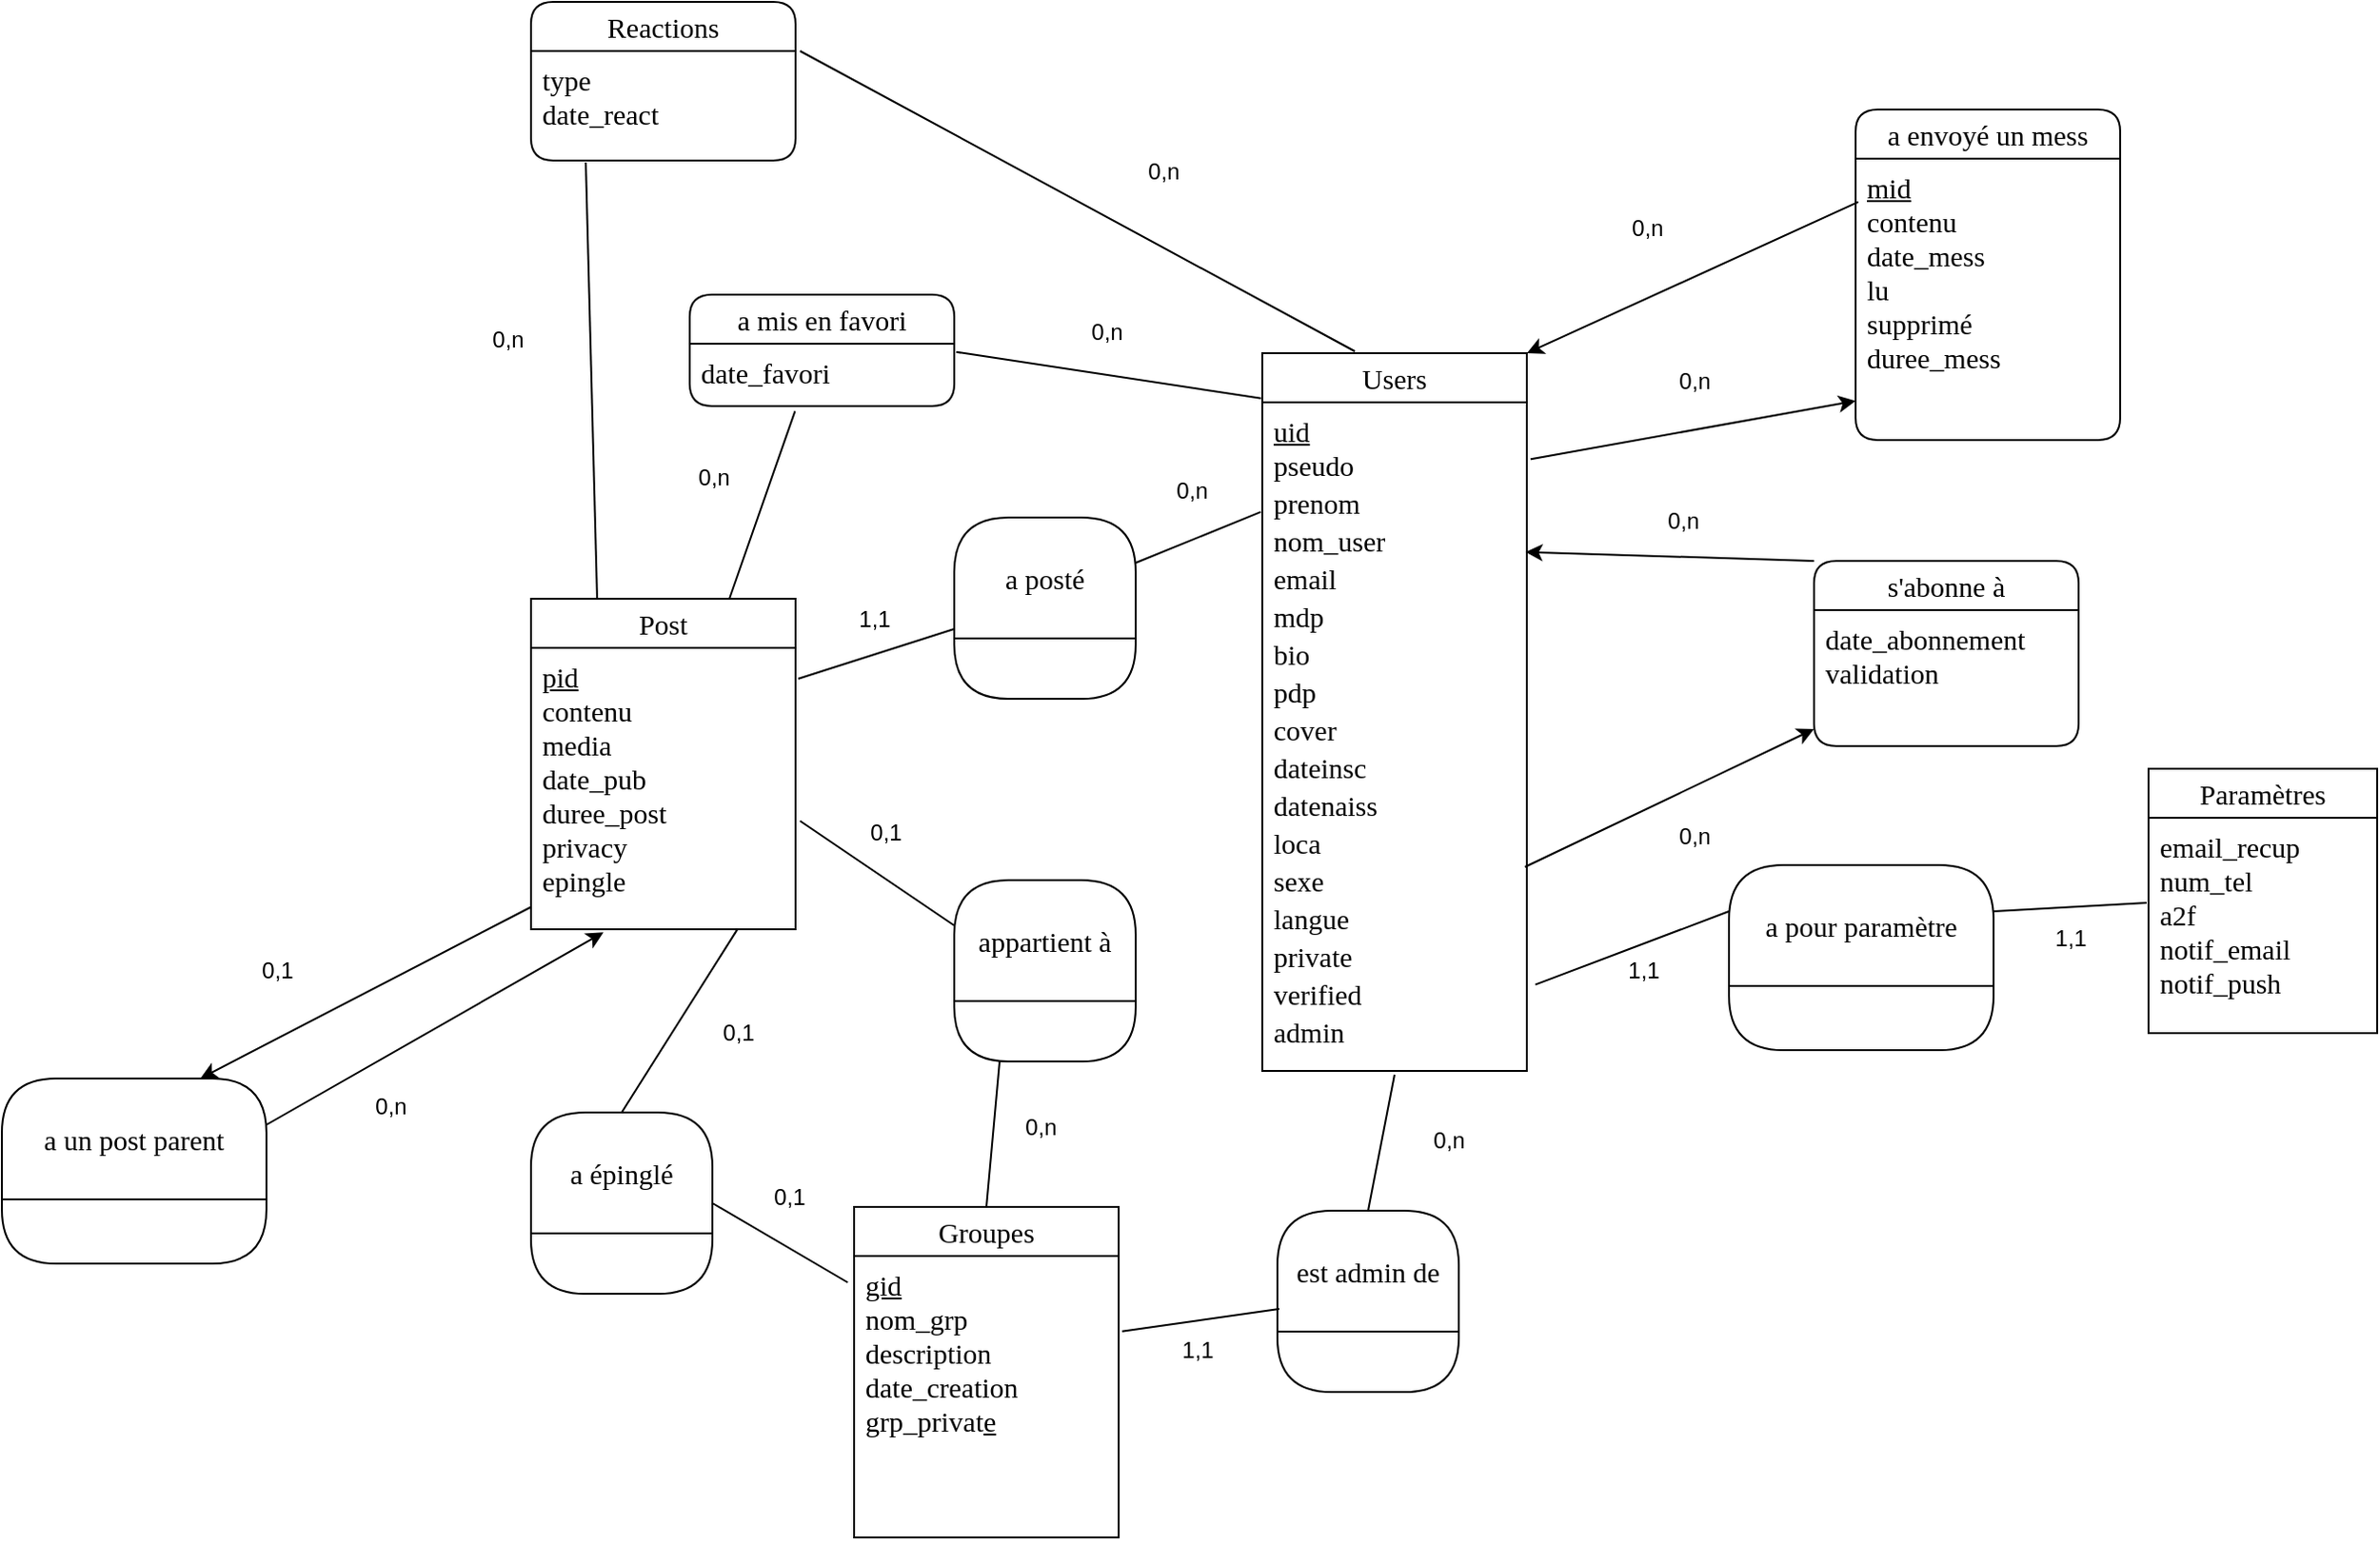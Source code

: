 <mxfile version="26.0.14">
  <diagram name="Page-1" id="yivk_f0wFLMxU-xzk6i-">
    <mxGraphModel dx="2550" dy="1328" grid="0" gridSize="10" guides="1" tooltips="1" connect="1" arrows="1" fold="1" page="0" pageScale="1" pageWidth="827" pageHeight="1169" math="0" shadow="0">
      <root>
        <mxCell id="0" />
        <mxCell id="1" parent="0" />
        <mxCell id="d7fsfJQgzC4pk-C42a9W-5" value="&lt;font style=&quot;font-size: 15px;&quot; face=&quot;Comic Sans MS&quot;&gt;Users&lt;/font&gt;" style="swimlane;fontStyle=0;childLayout=stackLayout;horizontal=1;startSize=26;fillColor=none;horizontalStack=0;resizeParent=1;resizeParentMax=0;resizeLast=0;collapsible=1;marginBottom=0;whiteSpace=wrap;html=1;" vertex="1" parent="1">
          <mxGeometry x="220" y="118" width="140" height="380" as="geometry" />
        </mxCell>
        <mxCell id="d7fsfJQgzC4pk-C42a9W-6" value="&lt;font style=&quot;font-size: 15px; color: rgb(0, 0, 0);&quot; face=&quot;Comic Sans MS&quot;&gt;&lt;u&gt;uid&lt;/u&gt;&lt;/font&gt;&lt;div&gt;&lt;div style=&quot;line-height: 19px; white-space: pre;&quot;&gt;&lt;font style=&quot;font-size: 15px; color: rgb(0, 0, 0);&quot; face=&quot;Comic Sans MS&quot;&gt;pseudo&lt;/font&gt;&lt;/div&gt;&lt;div style=&quot;line-height: 19px; white-space: pre;&quot;&gt;&lt;font style=&quot;font-size: 15px; color: rgb(0, 0, 0);&quot; face=&quot;Comic Sans MS&quot;&gt;prenom&lt;/font&gt;&lt;/div&gt;&lt;div style=&quot;line-height: 19px; white-space: pre;&quot;&gt;&lt;font style=&quot;font-size: 15px; color: rgb(0, 0, 0);&quot; face=&quot;Comic Sans MS&quot;&gt;nom_user&lt;/font&gt;&lt;/div&gt;&lt;div style=&quot;line-height: 19px; white-space: pre;&quot;&gt;&lt;font style=&quot;font-size: 15px; color: rgb(0, 0, 0);&quot; face=&quot;Comic Sans MS&quot;&gt;email&lt;/font&gt;&lt;/div&gt;&lt;div style=&quot;line-height: 19px; white-space: pre;&quot;&gt;&lt;font style=&quot;font-size: 15px; color: rgb(0, 0, 0);&quot; face=&quot;Comic Sans MS&quot;&gt;mdp&lt;/font&gt;&lt;/div&gt;&lt;div style=&quot;line-height: 19px; white-space: pre;&quot;&gt;&lt;font style=&quot;font-size: 15px; color: rgb(0, 0, 0);&quot; face=&quot;Comic Sans MS&quot;&gt;bio&lt;/font&gt;&lt;/div&gt;&lt;div style=&quot;line-height: 19px; white-space: pre;&quot;&gt;&lt;font style=&quot;font-size: 15px; color: rgb(0, 0, 0);&quot; face=&quot;Comic Sans MS&quot;&gt;pdp&lt;/font&gt;&lt;/div&gt;&lt;div style=&quot;line-height: 19px; white-space: pre;&quot;&gt;&lt;font style=&quot;font-size: 15px; color: rgb(0, 0, 0);&quot; face=&quot;Comic Sans MS&quot;&gt;cover&lt;/font&gt;&lt;/div&gt;&lt;div style=&quot;line-height: 19px; white-space: pre;&quot;&gt;&lt;font style=&quot;font-size: 15px; color: rgb(0, 0, 0);&quot; face=&quot;Comic Sans MS&quot;&gt;dateinsc&lt;/font&gt;&lt;/div&gt;&lt;div style=&quot;line-height: 19px; white-space: pre;&quot;&gt;&lt;font style=&quot;font-size: 15px; color: rgb(0, 0, 0);&quot; face=&quot;Comic Sans MS&quot;&gt;datenaiss&lt;/font&gt;&lt;/div&gt;&lt;div style=&quot;line-height: 19px; white-space: pre;&quot;&gt;&lt;font style=&quot;font-size: 15px; color: rgb(0, 0, 0);&quot; face=&quot;Comic Sans MS&quot;&gt;loca&lt;/font&gt;&lt;/div&gt;&lt;div style=&quot;line-height: 19px; white-space: pre;&quot;&gt;&lt;font style=&quot;font-size: 15px; color: rgb(0, 0, 0);&quot; face=&quot;Comic Sans MS&quot;&gt;sexe&lt;/font&gt;&lt;/div&gt;&lt;div style=&quot;line-height: 19px; white-space: pre;&quot;&gt;&lt;font style=&quot;font-size: 15px; color: rgb(0, 0, 0);&quot; face=&quot;Comic Sans MS&quot;&gt;langue&lt;/font&gt;&lt;/div&gt;&lt;div style=&quot;line-height: 19px; white-space: pre;&quot;&gt;&lt;font style=&quot;font-size: 15px; color: rgb(0, 0, 0);&quot; face=&quot;Comic Sans MS&quot;&gt;private&lt;/font&gt;&lt;/div&gt;&lt;div style=&quot;line-height: 19px; white-space: pre;&quot;&gt;&lt;font style=&quot;font-size: 15px; color: rgb(0, 0, 0);&quot; face=&quot;Comic Sans MS&quot;&gt;verified&lt;/font&gt;&lt;/div&gt;&lt;div style=&quot;line-height: 19px; white-space: pre;&quot;&gt;&lt;font style=&quot;font-size: 15px; color: rgb(0, 0, 0);&quot; face=&quot;Comic Sans MS&quot;&gt;admin&lt;/font&gt;&lt;/div&gt;&lt;/div&gt;" style="text;strokeColor=none;fillColor=none;align=left;verticalAlign=top;spacingLeft=4;spacingRight=4;overflow=hidden;rotatable=0;points=[[0,0.5],[1,0.5]];portConstraint=eastwest;whiteSpace=wrap;html=1;" vertex="1" parent="d7fsfJQgzC4pk-C42a9W-5">
          <mxGeometry y="26" width="140" height="354" as="geometry" />
        </mxCell>
        <mxCell id="d7fsfJQgzC4pk-C42a9W-9" value="&lt;font style=&quot;font-size: 15px;&quot; face=&quot;Comic Sans MS&quot;&gt;s&#39;abonne à&lt;/font&gt;" style="swimlane;fontStyle=0;childLayout=stackLayout;horizontal=1;startSize=26;fillColor=none;horizontalStack=0;resizeParent=1;resizeParentMax=0;resizeLast=0;collapsible=1;marginBottom=0;whiteSpace=wrap;html=1;perimeterSpacing=0;rounded=1;" vertex="1" parent="1">
          <mxGeometry x="512" y="228" width="140" height="98" as="geometry" />
        </mxCell>
        <mxCell id="d7fsfJQgzC4pk-C42a9W-10" value="&lt;font face=&quot;Comic Sans MS&quot;&gt;&lt;span style=&quot;font-size: 15px;&quot;&gt;date_abonnement&lt;/span&gt;&lt;/font&gt;&lt;div&gt;&lt;font face=&quot;Comic Sans MS&quot;&gt;&lt;span style=&quot;font-size: 15px;&quot;&gt;validation&lt;/span&gt;&lt;/font&gt;&lt;/div&gt;" style="text;strokeColor=none;fillColor=none;align=left;verticalAlign=top;spacingLeft=4;spacingRight=4;overflow=hidden;rotatable=0;points=[[0,0.5],[1,0.5]];portConstraint=eastwest;whiteSpace=wrap;html=1;" vertex="1" parent="d7fsfJQgzC4pk-C42a9W-9">
          <mxGeometry y="26" width="140" height="72" as="geometry" />
        </mxCell>
        <mxCell id="d7fsfJQgzC4pk-C42a9W-11" value="&lt;font style=&quot;font-size: 15px;&quot; face=&quot;Comic Sans MS&quot;&gt;Post&lt;/font&gt;" style="swimlane;fontStyle=0;childLayout=stackLayout;horizontal=1;startSize=26;fillColor=none;horizontalStack=0;resizeParent=1;resizeParentMax=0;resizeLast=0;collapsible=1;marginBottom=0;whiteSpace=wrap;html=1;" vertex="1" parent="1">
          <mxGeometry x="-167" y="248" width="140" height="175" as="geometry" />
        </mxCell>
        <mxCell id="d7fsfJQgzC4pk-C42a9W-12" value="&lt;font face=&quot;Comic Sans MS&quot;&gt;&lt;span style=&quot;font-size: 15px;&quot;&gt;&lt;u&gt;pid&lt;/u&gt;&lt;/span&gt;&lt;/font&gt;&lt;div&gt;&lt;font face=&quot;Comic Sans MS&quot;&gt;&lt;span style=&quot;font-size: 15px;&quot;&gt;contenu&lt;/span&gt;&lt;/font&gt;&lt;/div&gt;&lt;div&gt;&lt;font face=&quot;Comic Sans MS&quot;&gt;&lt;span style=&quot;font-size: 15px;&quot;&gt;media&lt;/span&gt;&lt;/font&gt;&lt;/div&gt;&lt;div&gt;&lt;font face=&quot;Comic Sans MS&quot;&gt;&lt;span style=&quot;font-size: 15px;&quot;&gt;date_pub&lt;/span&gt;&lt;/font&gt;&lt;/div&gt;&lt;div&gt;&lt;font face=&quot;Comic Sans MS&quot;&gt;&lt;span style=&quot;font-size: 15px;&quot;&gt;duree_post&lt;/span&gt;&lt;/font&gt;&lt;/div&gt;&lt;div&gt;&lt;font face=&quot;Comic Sans MS&quot;&gt;&lt;span style=&quot;font-size: 15px;&quot;&gt;privacy&lt;/span&gt;&lt;/font&gt;&lt;/div&gt;&lt;div&gt;&lt;font face=&quot;Comic Sans MS&quot;&gt;&lt;span style=&quot;font-size: 15px;&quot;&gt;epingle&lt;/span&gt;&lt;/font&gt;&lt;/div&gt;" style="text;strokeColor=none;fillColor=none;align=left;verticalAlign=top;spacingLeft=4;spacingRight=4;overflow=hidden;rotatable=0;points=[[0,0.5],[1,0.5]];portConstraint=eastwest;whiteSpace=wrap;html=1;" vertex="1" parent="d7fsfJQgzC4pk-C42a9W-11">
          <mxGeometry y="26" width="140" height="149" as="geometry" />
        </mxCell>
        <mxCell id="d7fsfJQgzC4pk-C42a9W-13" value="&lt;font style=&quot;font-size: 15px;&quot; face=&quot;Comic Sans MS&quot;&gt;Reactions&lt;/font&gt;" style="swimlane;fontStyle=0;childLayout=stackLayout;horizontal=1;startSize=26;fillColor=none;horizontalStack=0;resizeParent=1;resizeParentMax=0;resizeLast=0;collapsible=1;marginBottom=0;whiteSpace=wrap;html=1;rounded=1;" vertex="1" parent="1">
          <mxGeometry x="-167" y="-68" width="140" height="84" as="geometry" />
        </mxCell>
        <mxCell id="d7fsfJQgzC4pk-C42a9W-14" value="&lt;div&gt;&lt;font face=&quot;Comic Sans MS&quot;&gt;&lt;span style=&quot;font-size: 15px;&quot;&gt;type&lt;/span&gt;&lt;/font&gt;&lt;/div&gt;&lt;div&gt;&lt;font face=&quot;Comic Sans MS&quot;&gt;&lt;span style=&quot;font-size: 15px;&quot;&gt;date_react&lt;/span&gt;&lt;/font&gt;&lt;/div&gt;" style="text;strokeColor=none;fillColor=none;align=left;verticalAlign=top;spacingLeft=4;spacingRight=4;overflow=hidden;rotatable=0;points=[[0,0.5],[1,0.5]];portConstraint=eastwest;whiteSpace=wrap;html=1;" vertex="1" parent="d7fsfJQgzC4pk-C42a9W-13">
          <mxGeometry y="26" width="140" height="58" as="geometry" />
        </mxCell>
        <mxCell id="d7fsfJQgzC4pk-C42a9W-15" value="&lt;font style=&quot;font-size: 15px;&quot; face=&quot;Comic Sans MS&quot;&gt;Groupes&lt;/font&gt;" style="swimlane;fontStyle=0;childLayout=stackLayout;horizontal=1;startSize=26;fillColor=none;horizontalStack=0;resizeParent=1;resizeParentMax=0;resizeLast=0;collapsible=1;marginBottom=0;whiteSpace=wrap;html=1;" vertex="1" parent="1">
          <mxGeometry x="4" y="570" width="140" height="175" as="geometry" />
        </mxCell>
        <mxCell id="d7fsfJQgzC4pk-C42a9W-16" value="&lt;font face=&quot;Comic Sans MS&quot;&gt;&lt;span style=&quot;font-size: 15px;&quot;&gt;&lt;u&gt;gid&lt;/u&gt;&lt;/span&gt;&lt;/font&gt;&lt;div&gt;&lt;font face=&quot;Comic Sans MS&quot;&gt;&lt;span style=&quot;font-size: 15px;&quot;&gt;nom_grp&lt;/span&gt;&lt;/font&gt;&lt;/div&gt;&lt;div&gt;&lt;font face=&quot;Comic Sans MS&quot;&gt;&lt;span style=&quot;font-size: 15px;&quot;&gt;description&lt;/span&gt;&lt;/font&gt;&lt;/div&gt;&lt;div&gt;&lt;font face=&quot;Comic Sans MS&quot;&gt;&lt;span style=&quot;font-size: 15px;&quot;&gt;date_creation&lt;/span&gt;&lt;/font&gt;&lt;/div&gt;&lt;div&gt;&lt;font face=&quot;Comic Sans MS&quot;&gt;&lt;span style=&quot;font-size: 15px;&quot;&gt;grp_privat&lt;u&gt;e&lt;/u&gt;&lt;/span&gt;&lt;/font&gt;&lt;/div&gt;" style="text;strokeColor=none;fillColor=none;align=left;verticalAlign=top;spacingLeft=4;spacingRight=4;overflow=hidden;rotatable=0;points=[[0,0.5],[1,0.5]];portConstraint=eastwest;whiteSpace=wrap;html=1;" vertex="1" parent="d7fsfJQgzC4pk-C42a9W-15">
          <mxGeometry y="26" width="140" height="149" as="geometry" />
        </mxCell>
        <mxCell id="d7fsfJQgzC4pk-C42a9W-60" value="" style="endArrow=none;html=1;rounded=0;entryX=0.021;entryY=0.95;entryDx=0;entryDy=0;entryPerimeter=0;exitX=1.013;exitY=0.268;exitDx=0;exitDy=0;exitPerimeter=0;" edge="1" parent="d7fsfJQgzC4pk-C42a9W-15" source="d7fsfJQgzC4pk-C42a9W-16">
          <mxGeometry width="50" height="50" relative="1" as="geometry">
            <mxPoint x="71" y="130" as="sourcePoint" />
            <mxPoint x="225" y="54" as="targetPoint" />
          </mxGeometry>
        </mxCell>
        <mxCell id="d7fsfJQgzC4pk-C42a9W-17" value="&lt;font style=&quot;font-size: 15px;&quot; face=&quot;Comic Sans MS&quot;&gt;a envoyé un mess&lt;/font&gt;" style="swimlane;fontStyle=0;childLayout=stackLayout;horizontal=1;startSize=26;fillColor=none;horizontalStack=0;resizeParent=1;resizeParentMax=0;resizeLast=0;collapsible=1;marginBottom=0;whiteSpace=wrap;html=1;rounded=1;" vertex="1" parent="1">
          <mxGeometry x="534" y="-11" width="140" height="175" as="geometry" />
        </mxCell>
        <mxCell id="d7fsfJQgzC4pk-C42a9W-18" value="&lt;div&gt;&lt;font face=&quot;Comic Sans MS&quot;&gt;&lt;span style=&quot;font-size: 15px;&quot;&gt;&lt;u&gt;mid&lt;/u&gt;&lt;/span&gt;&lt;/font&gt;&lt;/div&gt;&lt;font face=&quot;Comic Sans MS&quot;&gt;&lt;span style=&quot;font-size: 15px;&quot;&gt;contenu&lt;/span&gt;&lt;/font&gt;&lt;div&gt;&lt;font face=&quot;Comic Sans MS&quot;&gt;&lt;span style=&quot;font-size: 15px;&quot;&gt;date_mess&lt;/span&gt;&lt;/font&gt;&lt;/div&gt;&lt;div&gt;&lt;font face=&quot;Comic Sans MS&quot;&gt;&lt;span style=&quot;font-size: 15px;&quot;&gt;lu&lt;/span&gt;&lt;/font&gt;&lt;/div&gt;&lt;div&gt;&lt;font face=&quot;Comic Sans MS&quot;&gt;&lt;span style=&quot;font-size: 15px;&quot;&gt;supprimé&lt;/span&gt;&lt;/font&gt;&lt;/div&gt;&lt;div&gt;&lt;font face=&quot;Comic Sans MS&quot;&gt;&lt;span style=&quot;font-size: 15px;&quot;&gt;duree_mess&lt;/span&gt;&lt;/font&gt;&lt;/div&gt;" style="text;strokeColor=none;fillColor=none;align=left;verticalAlign=top;spacingLeft=4;spacingRight=4;overflow=hidden;rotatable=0;points=[[0,0.5],[1,0.5]];portConstraint=eastwest;whiteSpace=wrap;html=1;" vertex="1" parent="d7fsfJQgzC4pk-C42a9W-17">
          <mxGeometry y="26" width="140" height="149" as="geometry" />
        </mxCell>
        <mxCell id="d7fsfJQgzC4pk-C42a9W-21" value="&lt;font style=&quot;font-size: 15px;&quot; face=&quot;Comic Sans MS&quot;&gt;a mis en favori&lt;/font&gt;" style="swimlane;fontStyle=0;childLayout=stackLayout;horizontal=1;startSize=26;fillColor=none;horizontalStack=0;resizeParent=1;resizeParentMax=0;resizeLast=0;collapsible=1;marginBottom=0;whiteSpace=wrap;html=1;rounded=1;" vertex="1" parent="1">
          <mxGeometry x="-83" y="87" width="140" height="59" as="geometry" />
        </mxCell>
        <mxCell id="d7fsfJQgzC4pk-C42a9W-22" value="&lt;div&gt;&lt;font face=&quot;Comic Sans MS&quot;&gt;&lt;span style=&quot;font-size: 15px;&quot;&gt;date_favori&lt;/span&gt;&lt;/font&gt;&lt;/div&gt;" style="text;strokeColor=none;fillColor=none;align=left;verticalAlign=top;spacingLeft=4;spacingRight=4;overflow=hidden;rotatable=0;points=[[0,0.5],[1,0.5]];portConstraint=eastwest;whiteSpace=wrap;html=1;" vertex="1" parent="d7fsfJQgzC4pk-C42a9W-21">
          <mxGeometry y="26" width="140" height="33" as="geometry" />
        </mxCell>
        <mxCell id="d7fsfJQgzC4pk-C42a9W-23" value="&lt;font style=&quot;font-size: 15px;&quot; face=&quot;Comic Sans MS&quot;&gt;Paramètres&lt;/font&gt;" style="swimlane;fontStyle=0;childLayout=stackLayout;horizontal=1;startSize=26;fillColor=none;horizontalStack=0;resizeParent=1;resizeParentMax=0;resizeLast=0;collapsible=1;marginBottom=0;whiteSpace=wrap;html=1;" vertex="1" parent="1">
          <mxGeometry x="689" y="338" width="121" height="140" as="geometry" />
        </mxCell>
        <mxCell id="d7fsfJQgzC4pk-C42a9W-24" value="&lt;font face=&quot;Comic Sans MS&quot;&gt;&lt;span style=&quot;font-size: 15px;&quot;&gt;email_recup&lt;/span&gt;&lt;/font&gt;&lt;div&gt;&lt;font face=&quot;Comic Sans MS&quot;&gt;&lt;span style=&quot;font-size: 15px;&quot;&gt;num_tel&lt;/span&gt;&lt;/font&gt;&lt;/div&gt;&lt;div&gt;&lt;font face=&quot;Comic Sans MS&quot;&gt;&lt;span style=&quot;font-size: 15px;&quot;&gt;a2f&lt;/span&gt;&lt;/font&gt;&lt;/div&gt;&lt;div&gt;&lt;font face=&quot;Comic Sans MS&quot;&gt;&lt;span style=&quot;font-size: 15px;&quot;&gt;notif_email&lt;/span&gt;&lt;/font&gt;&lt;/div&gt;&lt;div&gt;&lt;font face=&quot;Comic Sans MS&quot;&gt;&lt;span style=&quot;font-size: 15px;&quot;&gt;notif_push&lt;/span&gt;&lt;/font&gt;&lt;/div&gt;" style="text;strokeColor=none;fillColor=none;align=left;verticalAlign=top;spacingLeft=4;spacingRight=4;overflow=hidden;rotatable=0;points=[[0,0.5],[1,0.5]];portConstraint=eastwest;whiteSpace=wrap;html=1;" vertex="1" parent="d7fsfJQgzC4pk-C42a9W-23">
          <mxGeometry y="26" width="121" height="114" as="geometry" />
        </mxCell>
        <mxCell id="d7fsfJQgzC4pk-C42a9W-29" value="0,n" style="text;strokeColor=none;align=center;fillColor=none;html=1;verticalAlign=middle;whiteSpace=wrap;rounded=0;" vertex="1" parent="1">
          <mxGeometry x="419" y="359" width="60" height="30" as="geometry" />
        </mxCell>
        <mxCell id="d7fsfJQgzC4pk-C42a9W-30" value="0,n" style="text;strokeColor=none;align=center;fillColor=none;html=1;verticalAlign=middle;whiteSpace=wrap;rounded=0;" vertex="1" parent="1">
          <mxGeometry x="413" y="192" width="60" height="30" as="geometry" />
        </mxCell>
        <mxCell id="d7fsfJQgzC4pk-C42a9W-31" value="&lt;font style=&quot;font-size: 15px;&quot; face=&quot;Comic Sans MS&quot;&gt;a pour paramètre&lt;/font&gt;" style="swimlane;fontStyle=0;childLayout=stackLayout;horizontal=1;startSize=64;fillColor=none;horizontalStack=0;resizeParent=1;resizeParentMax=0;resizeLast=0;collapsible=1;marginBottom=0;whiteSpace=wrap;html=1;perimeterSpacing=0;rounded=1;" vertex="1" parent="1">
          <mxGeometry x="467" y="389" width="140" height="98" as="geometry" />
        </mxCell>
        <mxCell id="d7fsfJQgzC4pk-C42a9W-33" value="" style="endArrow=none;html=1;rounded=0;entryX=0;entryY=0.25;entryDx=0;entryDy=0;exitX=1.032;exitY=0.871;exitDx=0;exitDy=0;exitPerimeter=0;" edge="1" parent="1" source="d7fsfJQgzC4pk-C42a9W-6" target="d7fsfJQgzC4pk-C42a9W-31">
          <mxGeometry width="50" height="50" relative="1" as="geometry">
            <mxPoint x="371" y="408" as="sourcePoint" />
            <mxPoint x="525" y="332" as="targetPoint" />
          </mxGeometry>
        </mxCell>
        <mxCell id="d7fsfJQgzC4pk-C42a9W-34" value="" style="endArrow=none;html=1;rounded=0;entryX=0;entryY=0.25;entryDx=0;entryDy=0;exitX=1;exitY=0.25;exitDx=0;exitDy=0;" edge="1" parent="1" source="d7fsfJQgzC4pk-C42a9W-31">
          <mxGeometry width="50" height="50" relative="1" as="geometry">
            <mxPoint x="585" y="417" as="sourcePoint" />
            <mxPoint x="688" y="409" as="targetPoint" />
          </mxGeometry>
        </mxCell>
        <mxCell id="d7fsfJQgzC4pk-C42a9W-35" value="1,1" style="text;strokeColor=none;align=center;fillColor=none;html=1;verticalAlign=middle;whiteSpace=wrap;rounded=0;" vertex="1" parent="1">
          <mxGeometry x="392" y="430" width="60" height="30" as="geometry" />
        </mxCell>
        <mxCell id="d7fsfJQgzC4pk-C42a9W-36" value="1,1" style="text;strokeColor=none;align=center;fillColor=none;html=1;verticalAlign=middle;whiteSpace=wrap;rounded=0;" vertex="1" parent="1">
          <mxGeometry x="618" y="413" width="60" height="30" as="geometry" />
        </mxCell>
        <mxCell id="d7fsfJQgzC4pk-C42a9W-38" value="0,n" style="text;strokeColor=none;align=center;fillColor=none;html=1;verticalAlign=middle;whiteSpace=wrap;rounded=0;" vertex="1" parent="1">
          <mxGeometry x="394" y="37.0" width="60" height="30" as="geometry" />
        </mxCell>
        <mxCell id="d7fsfJQgzC4pk-C42a9W-40" value="0,n" style="text;strokeColor=none;align=center;fillColor=none;html=1;verticalAlign=middle;whiteSpace=wrap;rounded=0;" vertex="1" parent="1">
          <mxGeometry x="419" y="118" width="60" height="30" as="geometry" />
        </mxCell>
        <mxCell id="d7fsfJQgzC4pk-C42a9W-43" value="&lt;font style=&quot;font-size: 15px;&quot; face=&quot;Comic Sans MS&quot;&gt;a un post parent&lt;/font&gt;" style="swimlane;fontStyle=0;childLayout=stackLayout;horizontal=1;startSize=64;fillColor=none;horizontalStack=0;resizeParent=1;resizeParentMax=0;resizeLast=0;collapsible=1;marginBottom=0;whiteSpace=wrap;html=1;perimeterSpacing=0;rounded=1;" vertex="1" parent="1">
          <mxGeometry x="-447" y="502" width="140" height="98" as="geometry" />
        </mxCell>
        <mxCell id="d7fsfJQgzC4pk-C42a9W-45" value="0,1" style="text;strokeColor=none;align=center;fillColor=none;html=1;verticalAlign=middle;whiteSpace=wrap;rounded=0;" vertex="1" parent="1">
          <mxGeometry x="-331" y="430" width="60" height="30" as="geometry" />
        </mxCell>
        <mxCell id="d7fsfJQgzC4pk-C42a9W-47" value="0,n" style="text;strokeColor=none;align=center;fillColor=none;html=1;verticalAlign=middle;whiteSpace=wrap;rounded=0;" vertex="1" parent="1">
          <mxGeometry x="-271" y="502" width="60" height="30" as="geometry" />
        </mxCell>
        <mxCell id="d7fsfJQgzC4pk-C42a9W-48" value="&lt;font style=&quot;font-size: 15px;&quot; face=&quot;Comic Sans MS&quot;&gt;a posté&lt;/font&gt;" style="swimlane;fontStyle=0;childLayout=stackLayout;horizontal=1;startSize=64;fillColor=none;horizontalStack=0;resizeParent=1;resizeParentMax=0;resizeLast=0;collapsible=1;marginBottom=0;whiteSpace=wrap;html=1;perimeterSpacing=0;rounded=1;" vertex="1" parent="1">
          <mxGeometry x="57" y="205" width="96" height="96" as="geometry" />
        </mxCell>
        <mxCell id="d7fsfJQgzC4pk-C42a9W-52" value="" style="endArrow=none;html=1;rounded=0;entryX=1.01;entryY=0.11;entryDx=0;entryDy=0;exitX=1.005;exitY=0.198;exitDx=0;exitDy=0;exitPerimeter=0;entryPerimeter=0;" edge="1" parent="d7fsfJQgzC4pk-C42a9W-48" target="d7fsfJQgzC4pk-C42a9W-12">
          <mxGeometry width="50" height="50" relative="1" as="geometry">
            <mxPoint y="59" as="sourcePoint" />
            <mxPoint x="151" y="73" as="targetPoint" />
          </mxGeometry>
        </mxCell>
        <mxCell id="d7fsfJQgzC4pk-C42a9W-49" value="" style="endArrow=none;html=1;rounded=0;entryX=1;entryY=0.25;entryDx=0;entryDy=0;exitX=-0.006;exitY=0.164;exitDx=0;exitDy=0;exitPerimeter=0;" edge="1" parent="1" source="d7fsfJQgzC4pk-C42a9W-6" target="d7fsfJQgzC4pk-C42a9W-48">
          <mxGeometry width="50" height="50" relative="1" as="geometry">
            <mxPoint x="-52" y="258" as="sourcePoint" />
            <mxPoint x="-44" y="186" as="targetPoint" />
          </mxGeometry>
        </mxCell>
        <mxCell id="d7fsfJQgzC4pk-C42a9W-50" value="0,n" style="text;strokeColor=none;align=center;fillColor=none;html=1;verticalAlign=middle;whiteSpace=wrap;rounded=0;" vertex="1" parent="1">
          <mxGeometry x="153" y="176" width="60" height="30" as="geometry" />
        </mxCell>
        <mxCell id="d7fsfJQgzC4pk-C42a9W-51" value="1,1" style="text;strokeColor=none;align=center;fillColor=none;html=1;verticalAlign=middle;whiteSpace=wrap;rounded=0;" vertex="1" parent="1">
          <mxGeometry x="-15" y="244" width="60" height="30" as="geometry" />
        </mxCell>
        <mxCell id="d7fsfJQgzC4pk-C42a9W-55" value="&lt;font style=&quot;font-size: 15px;&quot; face=&quot;Comic Sans MS&quot;&gt;est admin de&lt;/font&gt;" style="swimlane;fontStyle=0;childLayout=stackLayout;horizontal=1;startSize=64;fillColor=none;horizontalStack=0;resizeParent=1;resizeParentMax=0;resizeLast=0;collapsible=1;marginBottom=0;whiteSpace=wrap;html=1;perimeterSpacing=0;rounded=1;" vertex="1" parent="1">
          <mxGeometry x="228" y="572" width="96" height="96" as="geometry" />
        </mxCell>
        <mxCell id="d7fsfJQgzC4pk-C42a9W-57" value="" style="endArrow=none;html=1;rounded=0;entryX=0.5;entryY=0;entryDx=0;entryDy=0;exitX=-0.006;exitY=0.164;exitDx=0;exitDy=0;exitPerimeter=0;" edge="1" parent="1" target="d7fsfJQgzC4pk-C42a9W-55">
          <mxGeometry width="50" height="50" relative="1" as="geometry">
            <mxPoint x="290" y="500" as="sourcePoint" />
            <mxPoint x="224" y="527" as="targetPoint" />
          </mxGeometry>
        </mxCell>
        <mxCell id="d7fsfJQgzC4pk-C42a9W-58" value="0,n" style="text;strokeColor=none;align=center;fillColor=none;html=1;verticalAlign=middle;whiteSpace=wrap;rounded=0;" vertex="1" parent="1">
          <mxGeometry x="289" y="520" width="60" height="30" as="geometry" />
        </mxCell>
        <mxCell id="d7fsfJQgzC4pk-C42a9W-59" value="1,1" style="text;strokeColor=none;align=center;fillColor=none;html=1;verticalAlign=middle;whiteSpace=wrap;rounded=0;" vertex="1" parent="1">
          <mxGeometry x="156" y="631" width="60" height="30" as="geometry" />
        </mxCell>
        <mxCell id="d7fsfJQgzC4pk-C42a9W-61" value="&lt;font style=&quot;font-size: 15px;&quot; face=&quot;Comic Sans MS&quot;&gt;appartient à&lt;/font&gt;" style="swimlane;fontStyle=0;childLayout=stackLayout;horizontal=1;startSize=64;fillColor=none;horizontalStack=0;resizeParent=1;resizeParentMax=0;resizeLast=0;collapsible=1;marginBottom=0;whiteSpace=wrap;html=1;perimeterSpacing=0;rounded=1;" vertex="1" parent="1">
          <mxGeometry x="57" y="397" width="96" height="96" as="geometry" />
        </mxCell>
        <mxCell id="d7fsfJQgzC4pk-C42a9W-64" value="" style="endArrow=none;html=1;rounded=0;entryX=1.017;entryY=0.615;entryDx=0;entryDy=0;exitX=0;exitY=0.25;exitDx=0;exitDy=0;entryPerimeter=0;" edge="1" parent="1" source="d7fsfJQgzC4pk-C42a9W-61" target="d7fsfJQgzC4pk-C42a9W-12">
          <mxGeometry width="50" height="50" relative="1" as="geometry">
            <mxPoint x="67" y="274" as="sourcePoint" />
            <mxPoint x="-16" y="300" as="targetPoint" />
          </mxGeometry>
        </mxCell>
        <mxCell id="d7fsfJQgzC4pk-C42a9W-65" value="0,1" style="text;strokeColor=none;align=center;fillColor=none;html=1;verticalAlign=middle;whiteSpace=wrap;rounded=0;" vertex="1" parent="1">
          <mxGeometry x="-9" y="357" width="60" height="30" as="geometry" />
        </mxCell>
        <mxCell id="d7fsfJQgzC4pk-C42a9W-66" value="" style="endArrow=none;html=1;rounded=0;entryX=0.5;entryY=0;entryDx=0;entryDy=0;exitX=0.25;exitY=1;exitDx=0;exitDy=0;" edge="1" parent="1" source="d7fsfJQgzC4pk-C42a9W-61" target="d7fsfJQgzC4pk-C42a9W-15">
          <mxGeometry width="50" height="50" relative="1" as="geometry">
            <mxPoint x="67" y="431" as="sourcePoint" />
            <mxPoint x="-15" y="376" as="targetPoint" />
          </mxGeometry>
        </mxCell>
        <mxCell id="d7fsfJQgzC4pk-C42a9W-67" value="0,n" style="text;strokeColor=none;align=center;fillColor=none;html=1;verticalAlign=middle;whiteSpace=wrap;rounded=0;" vertex="1" parent="1">
          <mxGeometry x="73" y="513" width="60" height="30" as="geometry" />
        </mxCell>
        <mxCell id="d7fsfJQgzC4pk-C42a9W-68" value="0,n" style="text;strokeColor=none;align=center;fillColor=none;html=1;verticalAlign=middle;whiteSpace=wrap;rounded=0;" vertex="1" parent="1">
          <mxGeometry x="108" y="92" width="60" height="30" as="geometry" />
        </mxCell>
        <mxCell id="d7fsfJQgzC4pk-C42a9W-69" value="" style="endArrow=none;html=1;rounded=0;entryX=1.007;entryY=0.132;entryDx=0;entryDy=0;exitX=-0.005;exitY=-0.006;exitDx=0;exitDy=0;exitPerimeter=0;entryPerimeter=0;" edge="1" parent="1" source="d7fsfJQgzC4pk-C42a9W-6" target="d7fsfJQgzC4pk-C42a9W-22">
          <mxGeometry width="50" height="50" relative="1" as="geometry">
            <mxPoint x="229" y="212" as="sourcePoint" />
            <mxPoint x="163" y="239" as="targetPoint" />
          </mxGeometry>
        </mxCell>
        <mxCell id="d7fsfJQgzC4pk-C42a9W-70" value="" style="endArrow=none;html=1;rounded=0;entryX=0.75;entryY=0;entryDx=0;entryDy=0;exitX=0.398;exitY=1.081;exitDx=0;exitDy=0;exitPerimeter=0;" edge="1" parent="1" source="d7fsfJQgzC4pk-C42a9W-22" target="d7fsfJQgzC4pk-C42a9W-11">
          <mxGeometry width="50" height="50" relative="1" as="geometry">
            <mxPoint x="-43" y="171" as="sourcePoint" />
            <mxPoint x="-204" y="150" as="targetPoint" />
          </mxGeometry>
        </mxCell>
        <mxCell id="d7fsfJQgzC4pk-C42a9W-71" value="0,n" style="text;strokeColor=none;align=center;fillColor=none;html=1;verticalAlign=middle;whiteSpace=wrap;rounded=0;" vertex="1" parent="1">
          <mxGeometry x="-100" y="169" width="60" height="30" as="geometry" />
        </mxCell>
        <mxCell id="d7fsfJQgzC4pk-C42a9W-72" value="" style="endArrow=none;html=1;rounded=0;entryX=1.017;entryY=0;entryDx=0;entryDy=0;exitX=-0.005;exitY=-0.006;exitDx=0;exitDy=0;exitPerimeter=0;entryPerimeter=0;" edge="1" parent="1" target="d7fsfJQgzC4pk-C42a9W-14">
          <mxGeometry width="50" height="50" relative="1" as="geometry">
            <mxPoint x="269" y="117" as="sourcePoint" />
            <mxPoint x="108" y="92" as="targetPoint" />
          </mxGeometry>
        </mxCell>
        <mxCell id="d7fsfJQgzC4pk-C42a9W-73" value="0,n" style="text;strokeColor=none;align=center;fillColor=none;html=1;verticalAlign=middle;whiteSpace=wrap;rounded=0;" vertex="1" parent="1">
          <mxGeometry x="138" y="7" width="60" height="30" as="geometry" />
        </mxCell>
        <mxCell id="d7fsfJQgzC4pk-C42a9W-74" value="" style="endArrow=none;html=1;rounded=0;entryX=1.017;entryY=0;entryDx=0;entryDy=0;exitX=0.25;exitY=0;exitDx=0;exitDy=0;entryPerimeter=0;" edge="1" parent="1" source="d7fsfJQgzC4pk-C42a9W-11">
          <mxGeometry width="50" height="50" relative="1" as="geometry">
            <mxPoint x="156" y="176" as="sourcePoint" />
            <mxPoint x="-138" y="17" as="targetPoint" />
          </mxGeometry>
        </mxCell>
        <mxCell id="d7fsfJQgzC4pk-C42a9W-75" value="0,n" style="text;strokeColor=none;align=center;fillColor=none;html=1;verticalAlign=middle;whiteSpace=wrap;rounded=0;" vertex="1" parent="1">
          <mxGeometry x="-209" y="96" width="60" height="30" as="geometry" />
        </mxCell>
        <mxCell id="d7fsfJQgzC4pk-C42a9W-76" value="&lt;font style=&quot;font-size: 15px;&quot; face=&quot;Comic Sans MS&quot;&gt;a épinglé&lt;/font&gt;" style="swimlane;fontStyle=0;childLayout=stackLayout;horizontal=1;startSize=64;fillColor=none;horizontalStack=0;resizeParent=1;resizeParentMax=0;resizeLast=0;collapsible=1;marginBottom=0;whiteSpace=wrap;html=1;perimeterSpacing=0;rounded=1;" vertex="1" parent="1">
          <mxGeometry x="-167" y="520" width="96" height="96" as="geometry" />
        </mxCell>
        <mxCell id="d7fsfJQgzC4pk-C42a9W-77" value="" style="endArrow=none;html=1;rounded=0;exitX=0.779;exitY=1.002;exitDx=0;exitDy=0;entryX=0.5;entryY=0;entryDx=0;entryDy=0;exitPerimeter=0;" edge="1" parent="1" source="d7fsfJQgzC4pk-C42a9W-12" target="d7fsfJQgzC4pk-C42a9W-76">
          <mxGeometry width="50" height="50" relative="1" as="geometry">
            <mxPoint x="-84" y="437" as="sourcePoint" />
            <mxPoint x="-297" y="537" as="targetPoint" />
          </mxGeometry>
        </mxCell>
        <mxCell id="d7fsfJQgzC4pk-C42a9W-78" value="" style="endArrow=none;html=1;rounded=0;exitX=-0.024;exitY=0.094;exitDx=0;exitDy=0;entryX=1;entryY=0.5;entryDx=0;entryDy=0;exitPerimeter=0;" edge="1" parent="1" source="d7fsfJQgzC4pk-C42a9W-16" target="d7fsfJQgzC4pk-C42a9W-76">
          <mxGeometry width="50" height="50" relative="1" as="geometry">
            <mxPoint x="-44" y="437" as="sourcePoint" />
            <mxPoint x="-109" y="530" as="targetPoint" />
          </mxGeometry>
        </mxCell>
        <mxCell id="d7fsfJQgzC4pk-C42a9W-79" value="0,1" style="text;strokeColor=none;align=center;fillColor=none;html=1;verticalAlign=middle;whiteSpace=wrap;rounded=0;" vertex="1" parent="1">
          <mxGeometry x="-60" y="550" width="60" height="30" as="geometry" />
        </mxCell>
        <mxCell id="d7fsfJQgzC4pk-C42a9W-80" value="0,1" style="text;strokeColor=none;align=center;fillColor=none;html=1;verticalAlign=middle;whiteSpace=wrap;rounded=0;" vertex="1" parent="1">
          <mxGeometry x="-87" y="463" width="60" height="30" as="geometry" />
        </mxCell>
        <mxCell id="d7fsfJQgzC4pk-C42a9W-82" value="" style="endArrow=classic;html=1;rounded=0;exitX=1;exitY=0.25;exitDx=0;exitDy=0;entryX=0.274;entryY=1.011;entryDx=0;entryDy=0;entryPerimeter=0;" edge="1" parent="1" source="d7fsfJQgzC4pk-C42a9W-43" target="d7fsfJQgzC4pk-C42a9W-12">
          <mxGeometry width="50" height="50" relative="1" as="geometry">
            <mxPoint x="267" y="424" as="sourcePoint" />
            <mxPoint x="317" y="374" as="targetPoint" />
          </mxGeometry>
        </mxCell>
        <mxCell id="d7fsfJQgzC4pk-C42a9W-83" value="" style="endArrow=classic;html=1;rounded=0;exitX=-0.002;exitY=0.922;exitDx=0;exitDy=0;exitPerimeter=0;entryX=0.75;entryY=0;entryDx=0;entryDy=0;" edge="1" parent="1" source="d7fsfJQgzC4pk-C42a9W-12" target="d7fsfJQgzC4pk-C42a9W-43">
          <mxGeometry width="50" height="50" relative="1" as="geometry">
            <mxPoint x="-297" y="537" as="sourcePoint" />
            <mxPoint x="-97" y="437" as="targetPoint" />
          </mxGeometry>
        </mxCell>
        <mxCell id="d7fsfJQgzC4pk-C42a9W-84" value="" style="endArrow=classic;html=1;rounded=0;entryX=0.426;entryY=1.029;entryDx=0;entryDy=0;entryPerimeter=0;" edge="1" parent="1">
          <mxGeometry width="50" height="50" relative="1" as="geometry">
            <mxPoint x="359" y="390" as="sourcePoint" />
            <mxPoint x="512" y="317" as="targetPoint" />
          </mxGeometry>
        </mxCell>
        <mxCell id="d7fsfJQgzC4pk-C42a9W-85" value="" style="endArrow=classic;html=1;rounded=0;entryX=0.995;entryY=0.224;entryDx=0;entryDy=0;entryPerimeter=0;exitX=0;exitY=0;exitDx=0;exitDy=0;" edge="1" parent="1" source="d7fsfJQgzC4pk-C42a9W-9" target="d7fsfJQgzC4pk-C42a9W-6">
          <mxGeometry width="50" height="50" relative="1" as="geometry">
            <mxPoint x="366.5" y="321" as="sourcePoint" />
            <mxPoint x="519.5" y="248" as="targetPoint" />
          </mxGeometry>
        </mxCell>
        <mxCell id="d7fsfJQgzC4pk-C42a9W-86" value="" style="endArrow=classic;html=1;rounded=0;entryX=0;entryY=0.861;entryDx=0;entryDy=0;entryPerimeter=0;exitX=1.014;exitY=0.085;exitDx=0;exitDy=0;exitPerimeter=0;" edge="1" parent="1" source="d7fsfJQgzC4pk-C42a9W-6" target="d7fsfJQgzC4pk-C42a9W-18">
          <mxGeometry width="50" height="50" relative="1" as="geometry">
            <mxPoint x="525.5" y="176" as="sourcePoint" />
            <mxPoint x="372.5" y="171" as="targetPoint" />
          </mxGeometry>
        </mxCell>
        <mxCell id="d7fsfJQgzC4pk-C42a9W-87" value="" style="endArrow=classic;html=1;rounded=0;entryX=1;entryY=0;entryDx=0;entryDy=0;exitX=0.01;exitY=0.154;exitDx=0;exitDy=0;exitPerimeter=0;" edge="1" parent="1" source="d7fsfJQgzC4pk-C42a9W-18" target="d7fsfJQgzC4pk-C42a9W-5">
          <mxGeometry width="50" height="50" relative="1" as="geometry">
            <mxPoint x="372" y="184" as="sourcePoint" />
            <mxPoint x="544" y="153" as="targetPoint" />
          </mxGeometry>
        </mxCell>
      </root>
    </mxGraphModel>
  </diagram>
</mxfile>

